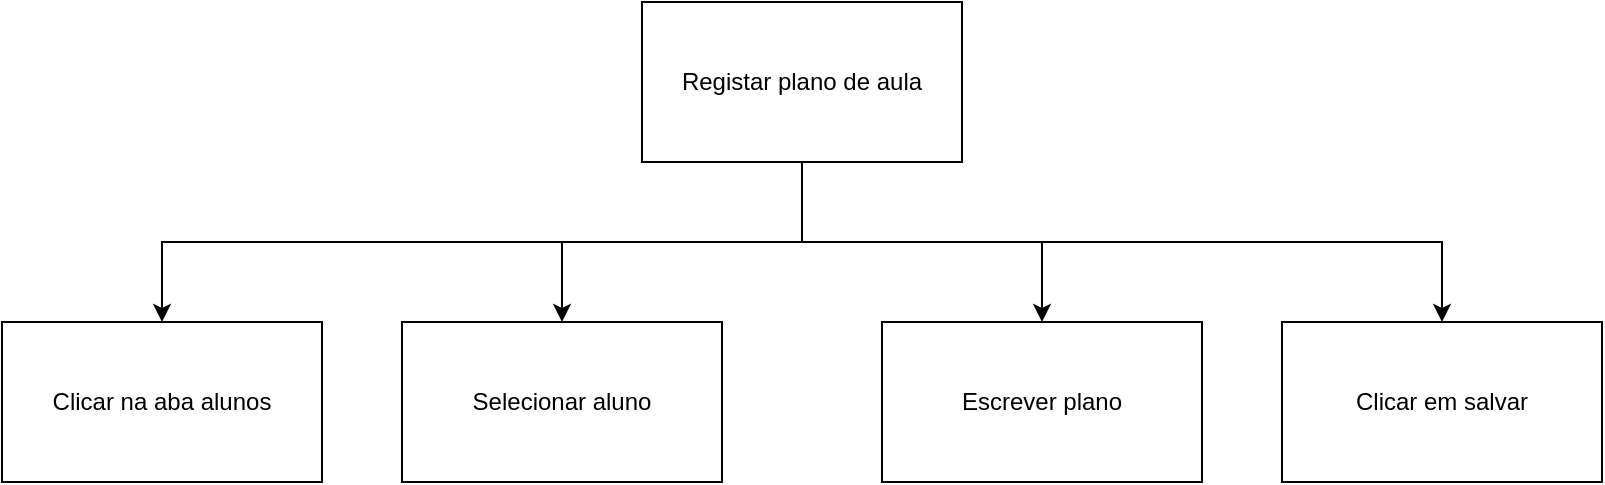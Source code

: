 <mxfile version="26.0.16">
  <diagram name="Página-1" id="qhF9IGnHXijA-D_mSmLf">
    <mxGraphModel dx="1050" dy="780" grid="1" gridSize="10" guides="1" tooltips="1" connect="1" arrows="1" fold="1" page="1" pageScale="1" pageWidth="827" pageHeight="1169" math="0" shadow="0">
      <root>
        <mxCell id="0" />
        <mxCell id="1" parent="0" />
        <mxCell id="euqIt6tA9elwJnOp1sKI-6" style="edgeStyle=orthogonalEdgeStyle;rounded=0;orthogonalLoop=1;jettySize=auto;html=1;exitX=0.5;exitY=1;exitDx=0;exitDy=0;entryX=0.5;entryY=0;entryDx=0;entryDy=0;" edge="1" parent="1" source="euqIt6tA9elwJnOp1sKI-1" target="euqIt6tA9elwJnOp1sKI-2">
          <mxGeometry relative="1" as="geometry" />
        </mxCell>
        <mxCell id="euqIt6tA9elwJnOp1sKI-7" style="edgeStyle=orthogonalEdgeStyle;rounded=0;orthogonalLoop=1;jettySize=auto;html=1;exitX=0.5;exitY=1;exitDx=0;exitDy=0;entryX=0.5;entryY=0;entryDx=0;entryDy=0;" edge="1" parent="1" source="euqIt6tA9elwJnOp1sKI-1" target="euqIt6tA9elwJnOp1sKI-3">
          <mxGeometry relative="1" as="geometry" />
        </mxCell>
        <mxCell id="euqIt6tA9elwJnOp1sKI-8" style="edgeStyle=orthogonalEdgeStyle;rounded=0;orthogonalLoop=1;jettySize=auto;html=1;exitX=0.5;exitY=1;exitDx=0;exitDy=0;entryX=0.5;entryY=0;entryDx=0;entryDy=0;" edge="1" parent="1" source="euqIt6tA9elwJnOp1sKI-1" target="euqIt6tA9elwJnOp1sKI-4">
          <mxGeometry relative="1" as="geometry" />
        </mxCell>
        <mxCell id="euqIt6tA9elwJnOp1sKI-9" style="edgeStyle=orthogonalEdgeStyle;rounded=0;orthogonalLoop=1;jettySize=auto;html=1;exitX=0.5;exitY=1;exitDx=0;exitDy=0;entryX=0.5;entryY=0;entryDx=0;entryDy=0;" edge="1" parent="1" source="euqIt6tA9elwJnOp1sKI-1" target="euqIt6tA9elwJnOp1sKI-5">
          <mxGeometry relative="1" as="geometry" />
        </mxCell>
        <mxCell id="euqIt6tA9elwJnOp1sKI-1" value="Registar plano de aula" style="rounded=0;whiteSpace=wrap;html=1;" vertex="1" parent="1">
          <mxGeometry x="320" y="40" width="160" height="80" as="geometry" />
        </mxCell>
        <mxCell id="euqIt6tA9elwJnOp1sKI-2" value="Clicar na aba alunos" style="rounded=0;whiteSpace=wrap;html=1;" vertex="1" parent="1">
          <mxGeometry y="200" width="160" height="80" as="geometry" />
        </mxCell>
        <mxCell id="euqIt6tA9elwJnOp1sKI-3" value="Selecionar aluno" style="rounded=0;whiteSpace=wrap;html=1;" vertex="1" parent="1">
          <mxGeometry x="200" y="200" width="160" height="80" as="geometry" />
        </mxCell>
        <mxCell id="euqIt6tA9elwJnOp1sKI-4" value="Escrever plano" style="rounded=0;whiteSpace=wrap;html=1;" vertex="1" parent="1">
          <mxGeometry x="440" y="200" width="160" height="80" as="geometry" />
        </mxCell>
        <mxCell id="euqIt6tA9elwJnOp1sKI-5" value="Clicar em salvar" style="rounded=0;whiteSpace=wrap;html=1;" vertex="1" parent="1">
          <mxGeometry x="640" y="200" width="160" height="80" as="geometry" />
        </mxCell>
      </root>
    </mxGraphModel>
  </diagram>
</mxfile>
